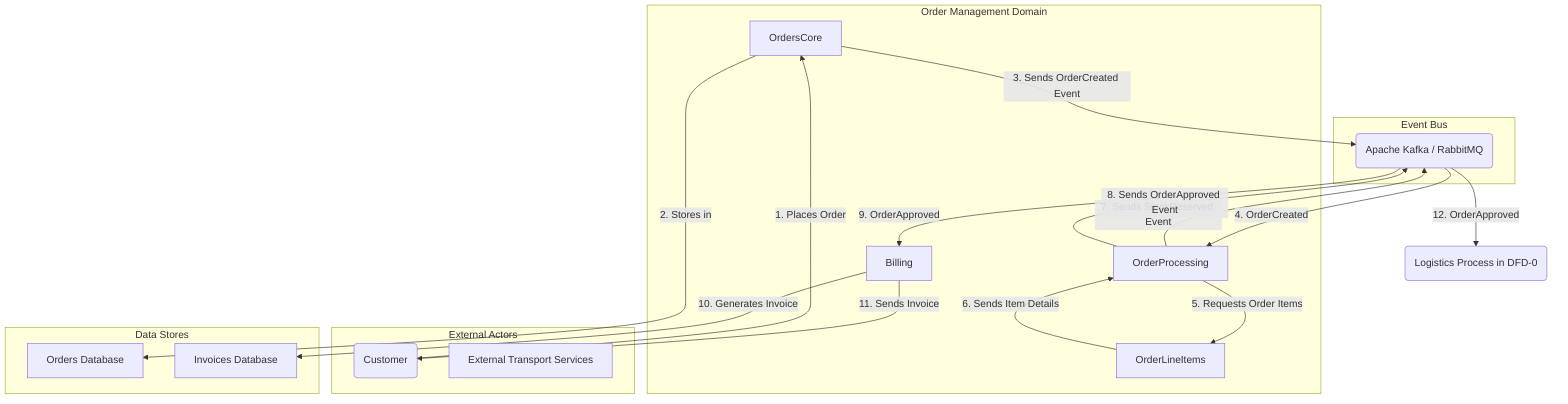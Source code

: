 graph TD
    subgraph Order Management Domain
        OrderService[OrdersCore]
        ProcessingService[OrderProcessing]
        LineItemsService[OrderLineItems]
        BillingService[Billing]
    end

    subgraph External Actors
        Customer(Customer)
        Carrier[External Transport Services]
    end

    subgraph Data Stores
        OrdersDB[Orders Database]
        InvoicesDB[Invoices Database]
    end

    subgraph Event Bus
        MessageBroker(Apache Kafka / RabbitMQ)
    end

    %% Main Data Flows
    Customer -- 1. Places Order --> OrderService
    OrderService -- 2. Stores in --> OrdersDB
    OrderService -- 3. Sends OrderCreated Event --> MessageBroker
    MessageBroker -- 4. OrderCreated --> ProcessingService
    ProcessingService -- 5. Requests Order Items --> LineItemsService
    LineItemsService -- 6. Sends Item Details --> ProcessingService
    ProcessingService -- 7. Sends StockReserved Event --> MessageBroker
    ProcessingService -- 8. Sends OrderApproved Event --> MessageBroker
    MessageBroker -- 9. OrderApproved --> BillingService
    BillingService -- 10. Generates Invoice --> InvoicesDB
    BillingService -- 11. Sends Invoice --> Customer

    %% Shipping-related Flows
    MessageBroker -- 12. OrderApproved --> P3_LogisticsProcessing(Logistics Process in DFD-0)